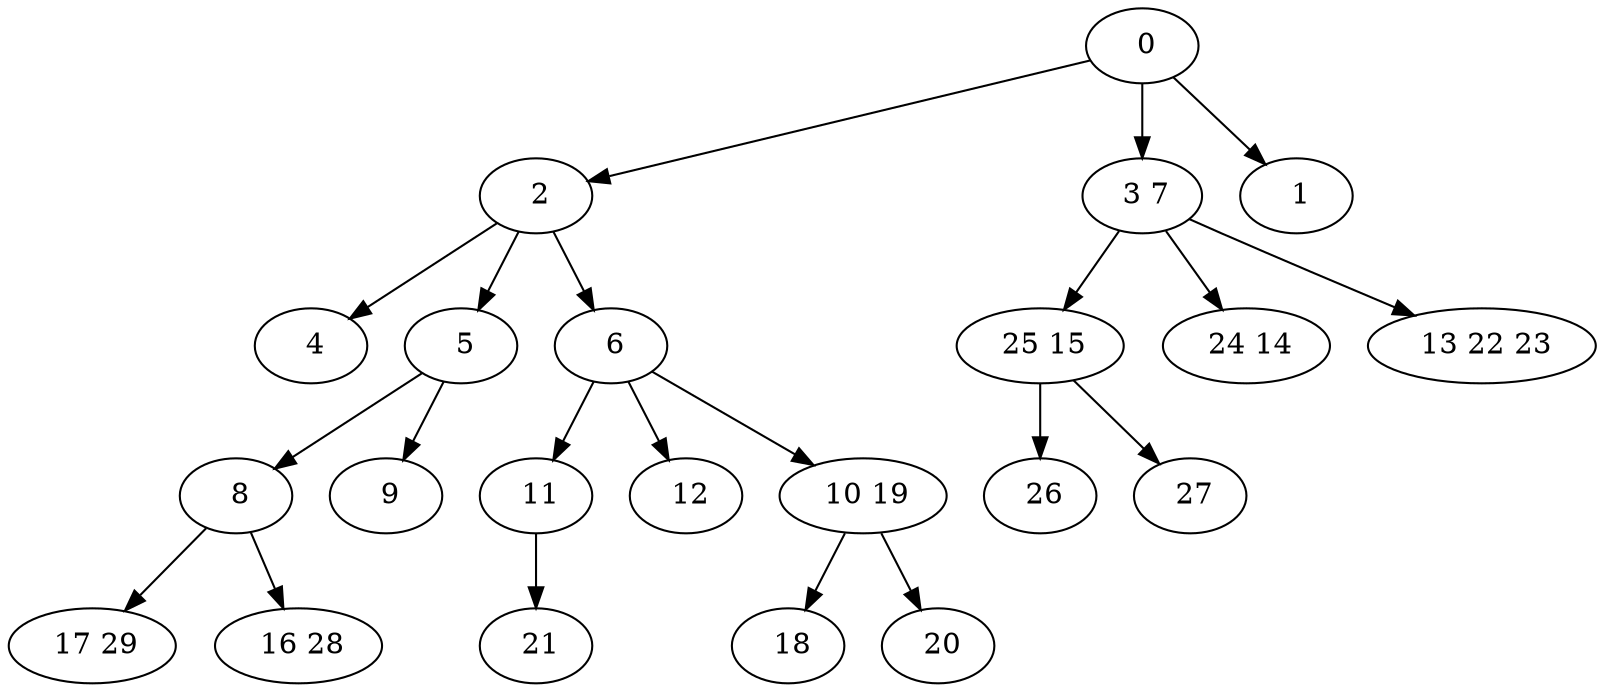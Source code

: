 digraph mytree {
" 0" -> " 2";
" 0" -> " 3 7";
" 0" -> " 1";
" 2" -> " 4";
" 2" -> " 5";
" 2" -> " 6";
" 3 7" -> " 25 15";
" 3 7" -> " 24 14";
" 3 7" -> " 13 22 23";
" 4";
" 5" -> " 8";
" 5" -> " 9";
" 6" -> " 11";
" 6" -> " 12";
" 6" -> " 10 19";
" 11" -> " 21";
" 8" -> " 17 29";
" 8" -> " 16 28";
" 9";
" 12";
" 10 19" -> " 18";
" 10 19" -> " 20";
" 17 29";
" 16 28";
" 21";
" 25 15" -> " 26";
" 25 15" -> " 27";
" 26";
" 27";
" 18";
" 20";
" 24 14";
" 13 22 23";
" 1";
}
